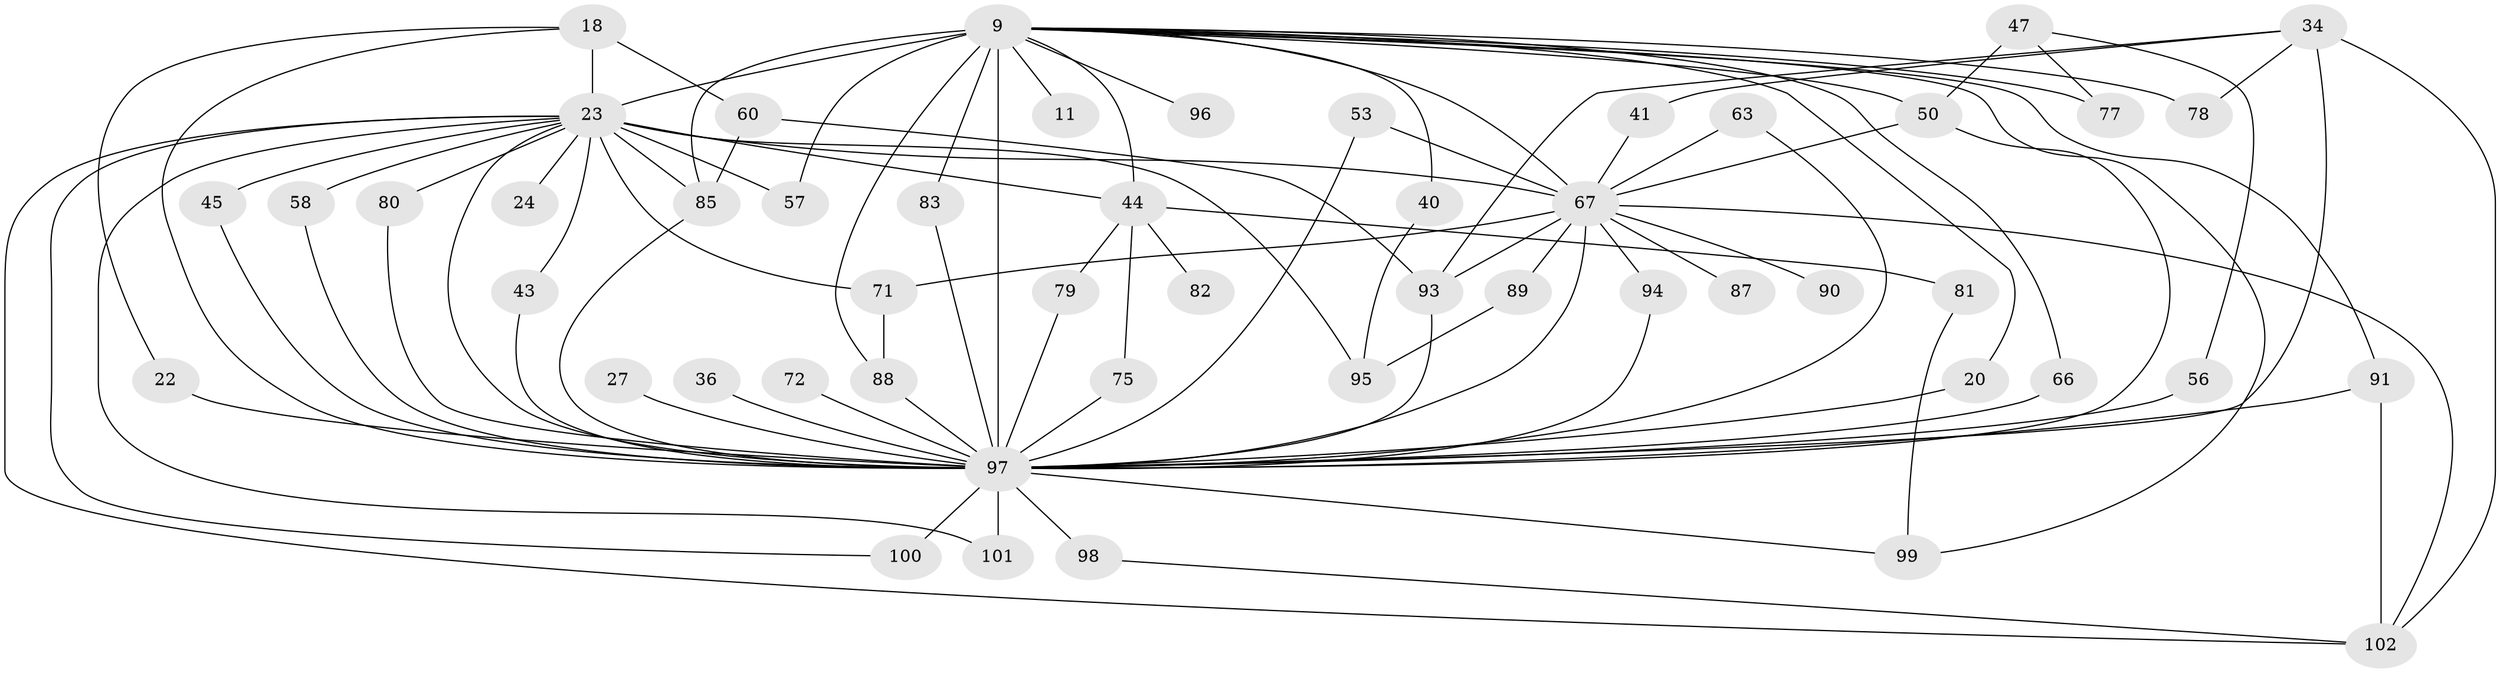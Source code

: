 // original degree distribution, {19: 0.0196078431372549, 24: 0.0196078431372549, 21: 0.0196078431372549, 23: 0.00980392156862745, 17: 0.00980392156862745, 15: 0.00980392156862745, 26: 0.00980392156862745, 2: 0.5294117647058824, 3: 0.22549019607843138, 5: 0.06862745098039216, 6: 0.00980392156862745, 4: 0.058823529411764705, 7: 0.00980392156862745}
// Generated by graph-tools (version 1.1) at 2025/44/03/09/25 04:44:11]
// undirected, 51 vertices, 95 edges
graph export_dot {
graph [start="1"]
  node [color=gray90,style=filled];
  9 [super="+7"];
  11;
  18 [super="+15"];
  20;
  22;
  23 [super="+13+5"];
  24;
  27;
  34 [super="+19"];
  36;
  40;
  41;
  43;
  44 [super="+38"];
  45;
  47;
  50 [super="+37+46"];
  53;
  56;
  57;
  58 [super="+48"];
  60 [super="+35"];
  63;
  66;
  67 [super="+52+29"];
  71 [super="+70"];
  72;
  75;
  77;
  78;
  79;
  80;
  81;
  82;
  83;
  85 [super="+33+84"];
  87;
  88 [super="+14+55"];
  89;
  90;
  91 [super="+21"];
  93 [super="+54+31"];
  94;
  95 [super="+39"];
  96;
  97 [super="+86+74"];
  98 [super="+32"];
  99 [super="+59"];
  100 [super="+61+76"];
  101 [super="+62"];
  102 [super="+42+68+69+92"];
  9 -- 11 [weight=2];
  9 -- 40;
  9 -- 77;
  9 -- 66;
  9 -- 67 [weight=7];
  9 -- 78;
  9 -- 83;
  9 -- 20;
  9 -- 91 [weight=2];
  9 -- 96 [weight=2];
  9 -- 44 [weight=3];
  9 -- 57;
  9 -- 23 [weight=7];
  9 -- 88 [weight=3];
  9 -- 85;
  9 -- 99;
  9 -- 50;
  9 -- 97 [weight=11];
  18 -- 97;
  18 -- 60;
  18 -- 22;
  18 -- 23 [weight=2];
  20 -- 97;
  22 -- 97;
  23 -- 71;
  23 -- 80;
  23 -- 85 [weight=2];
  23 -- 24 [weight=2];
  23 -- 95 [weight=3];
  23 -- 101;
  23 -- 43;
  23 -- 44;
  23 -- 45;
  23 -- 57;
  23 -- 102;
  23 -- 67 [weight=5];
  23 -- 100 [weight=2];
  23 -- 97 [weight=10];
  23 -- 58;
  27 -- 97;
  34 -- 41;
  34 -- 78;
  34 -- 93;
  34 -- 102;
  34 -- 97 [weight=3];
  36 -- 97;
  40 -- 95;
  41 -- 67;
  43 -- 97;
  44 -- 81 [weight=2];
  44 -- 82;
  44 -- 75;
  44 -- 79;
  45 -- 97;
  47 -- 56;
  47 -- 77;
  47 -- 50 [weight=2];
  50 -- 67;
  50 -- 97 [weight=2];
  53 -- 67;
  53 -- 97;
  56 -- 97;
  58 -- 97;
  60 -- 85;
  60 -- 93;
  63 -- 67;
  63 -- 97;
  66 -- 97;
  67 -- 87 [weight=2];
  67 -- 89;
  67 -- 90;
  67 -- 94;
  67 -- 97 [weight=10];
  67 -- 102 [weight=2];
  67 -- 93 [weight=3];
  67 -- 71;
  71 -- 88;
  72 -- 97 [weight=2];
  75 -- 97;
  79 -- 97;
  80 -- 97;
  81 -- 99;
  83 -- 97;
  85 -- 97 [weight=2];
  88 -- 97;
  89 -- 95;
  91 -- 102;
  91 -- 97;
  93 -- 97;
  94 -- 97;
  97 -- 98 [weight=3];
  97 -- 99;
  97 -- 100 [weight=3];
  97 -- 101 [weight=3];
  98 -- 102 [weight=2];
}
